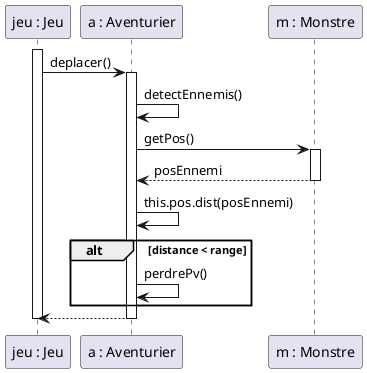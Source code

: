 @startuml


participant "jeu : Jeu" as j
participant "a : Aventurier" as a
participant "m : Monstre" as m


activate j
    j -> a : deplacer()
    activate a
        a -> a : detectEnnemis()
        a -> m : getPos()
        activate m
        a <-- m : posEnnemi
        deactivate m
        a -> a : this.pos.dist(posEnnemi)
        alt distance < range
            a -> a : perdrePv()
        end
    a --> j
    deactivate a
deactivate j

@enduml